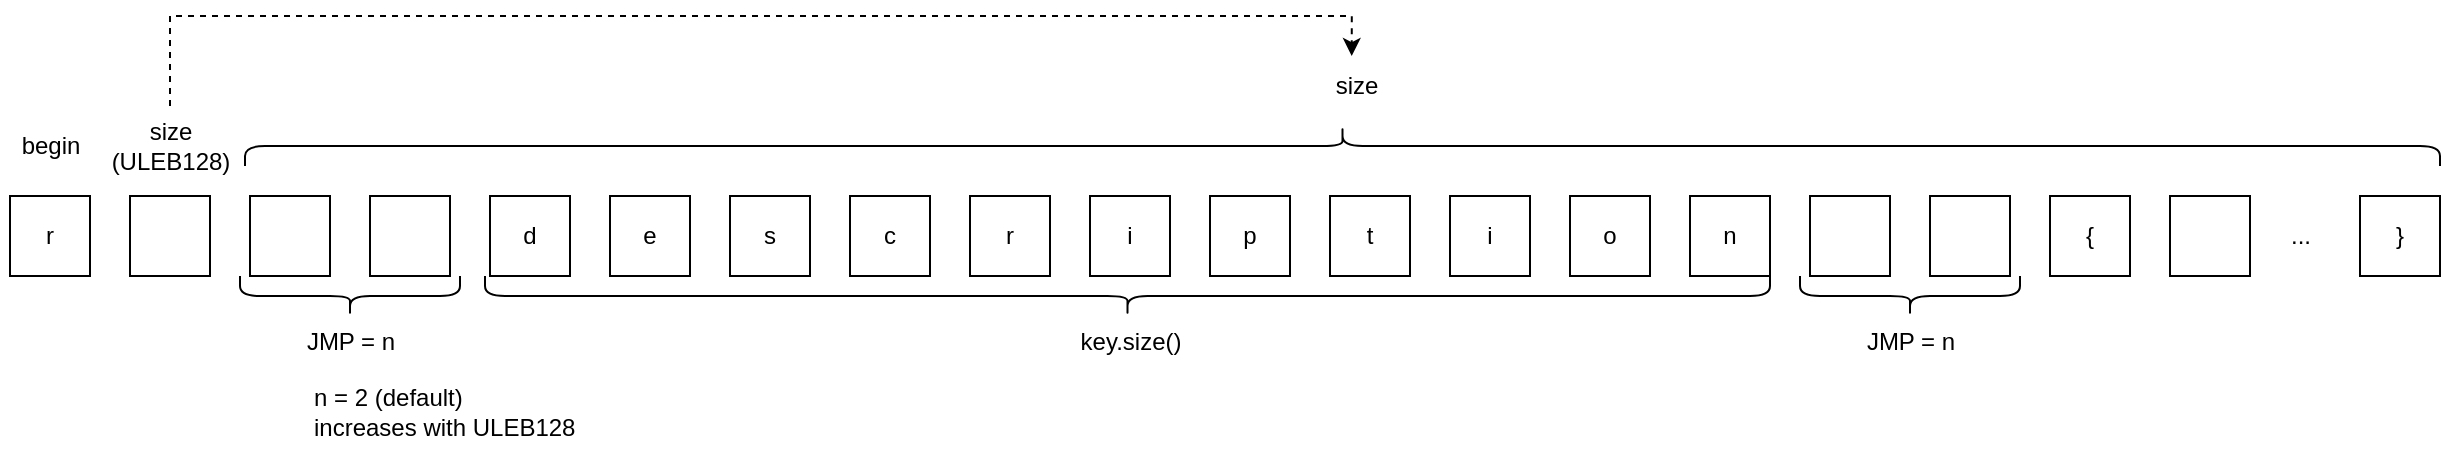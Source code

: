 <mxfile version="25.0.2">
  <diagram name="Page-1" id="zcF58tGHwbvzzmfdJ8KH">
    <mxGraphModel dx="950" dy="607" grid="1" gridSize="10" guides="1" tooltips="1" connect="1" arrows="1" fold="1" page="1" pageScale="1" pageWidth="850" pageHeight="1100" math="0" shadow="0">
      <root>
        <mxCell id="0" />
        <mxCell id="1" parent="0" />
        <mxCell id="8UWVb5Gf4-YHy9oin2Xy-1" value="r" style="rounded=0;whiteSpace=wrap;html=1;" vertex="1" parent="1">
          <mxGeometry x="80" y="320" width="40" height="40" as="geometry" />
        </mxCell>
        <mxCell id="8UWVb5Gf4-YHy9oin2Xy-2" value="" style="rounded=0;whiteSpace=wrap;html=1;" vertex="1" parent="1">
          <mxGeometry x="140" y="320" width="40" height="40" as="geometry" />
        </mxCell>
        <mxCell id="8UWVb5Gf4-YHy9oin2Xy-3" value="" style="rounded=0;whiteSpace=wrap;html=1;" vertex="1" parent="1">
          <mxGeometry x="200" y="320" width="40" height="40" as="geometry" />
        </mxCell>
        <mxCell id="8UWVb5Gf4-YHy9oin2Xy-4" value="" style="rounded=0;whiteSpace=wrap;html=1;" vertex="1" parent="1">
          <mxGeometry x="260" y="320" width="40" height="40" as="geometry" />
        </mxCell>
        <mxCell id="8UWVb5Gf4-YHy9oin2Xy-5" value="d" style="rounded=0;whiteSpace=wrap;html=1;" vertex="1" parent="1">
          <mxGeometry x="320" y="320" width="40" height="40" as="geometry" />
        </mxCell>
        <mxCell id="8UWVb5Gf4-YHy9oin2Xy-6" value="e" style="rounded=0;whiteSpace=wrap;html=1;" vertex="1" parent="1">
          <mxGeometry x="380" y="320" width="40" height="40" as="geometry" />
        </mxCell>
        <mxCell id="8UWVb5Gf4-YHy9oin2Xy-7" value="s" style="rounded=0;whiteSpace=wrap;html=1;" vertex="1" parent="1">
          <mxGeometry x="440" y="320" width="40" height="40" as="geometry" />
        </mxCell>
        <mxCell id="8UWVb5Gf4-YHy9oin2Xy-8" value="size&lt;br&gt;(ULEB128)" style="text;html=1;align=center;verticalAlign=middle;resizable=0;points=[];autosize=1;strokeColor=none;fillColor=none;" vertex="1" parent="1">
          <mxGeometry x="120" y="275" width="80" height="40" as="geometry" />
        </mxCell>
        <mxCell id="8UWVb5Gf4-YHy9oin2Xy-9" value="begin" style="text;html=1;align=center;verticalAlign=middle;resizable=0;points=[];autosize=1;strokeColor=none;fillColor=none;" vertex="1" parent="1">
          <mxGeometry x="75" y="280" width="50" height="30" as="geometry" />
        </mxCell>
        <mxCell id="8UWVb5Gf4-YHy9oin2Xy-10" value="c" style="rounded=0;whiteSpace=wrap;html=1;" vertex="1" parent="1">
          <mxGeometry x="500" y="320" width="40" height="40" as="geometry" />
        </mxCell>
        <mxCell id="8UWVb5Gf4-YHy9oin2Xy-11" value="r" style="rounded=0;whiteSpace=wrap;html=1;" vertex="1" parent="1">
          <mxGeometry x="560" y="320" width="40" height="40" as="geometry" />
        </mxCell>
        <mxCell id="8UWVb5Gf4-YHy9oin2Xy-12" value="i" style="rounded=0;whiteSpace=wrap;html=1;" vertex="1" parent="1">
          <mxGeometry x="620" y="320" width="40" height="40" as="geometry" />
        </mxCell>
        <mxCell id="8UWVb5Gf4-YHy9oin2Xy-13" value="p" style="rounded=0;whiteSpace=wrap;html=1;" vertex="1" parent="1">
          <mxGeometry x="680" y="320" width="40" height="40" as="geometry" />
        </mxCell>
        <mxCell id="8UWVb5Gf4-YHy9oin2Xy-14" value="t" style="rounded=0;whiteSpace=wrap;html=1;" vertex="1" parent="1">
          <mxGeometry x="740" y="320" width="40" height="40" as="geometry" />
        </mxCell>
        <mxCell id="8UWVb5Gf4-YHy9oin2Xy-15" value="i" style="rounded=0;whiteSpace=wrap;html=1;" vertex="1" parent="1">
          <mxGeometry x="800" y="320" width="40" height="40" as="geometry" />
        </mxCell>
        <mxCell id="8UWVb5Gf4-YHy9oin2Xy-16" value="o" style="rounded=0;whiteSpace=wrap;html=1;" vertex="1" parent="1">
          <mxGeometry x="860" y="320" width="40" height="40" as="geometry" />
        </mxCell>
        <mxCell id="8UWVb5Gf4-YHy9oin2Xy-17" value="n" style="rounded=0;whiteSpace=wrap;html=1;" vertex="1" parent="1">
          <mxGeometry x="920" y="320" width="40" height="40" as="geometry" />
        </mxCell>
        <mxCell id="8UWVb5Gf4-YHy9oin2Xy-20" value="" style="rounded=0;whiteSpace=wrap;html=1;" vertex="1" parent="1">
          <mxGeometry x="980" y="320" width="40" height="40" as="geometry" />
        </mxCell>
        <mxCell id="8UWVb5Gf4-YHy9oin2Xy-21" value="" style="rounded=0;whiteSpace=wrap;html=1;" vertex="1" parent="1">
          <mxGeometry x="1040" y="320" width="40" height="40" as="geometry" />
        </mxCell>
        <mxCell id="8UWVb5Gf4-YHy9oin2Xy-22" value="" style="shape=curlyBracket;whiteSpace=wrap;html=1;rounded=1;flipH=1;labelPosition=right;verticalLabelPosition=middle;align=left;verticalAlign=middle;rotation=90;" vertex="1" parent="1">
          <mxGeometry x="628.75" y="48.75" width="20" height="642.5" as="geometry" />
        </mxCell>
        <mxCell id="8UWVb5Gf4-YHy9oin2Xy-23" value="key.size()" style="text;html=1;align=center;verticalAlign=middle;resizable=0;points=[];autosize=1;strokeColor=none;fillColor=none;" vertex="1" parent="1">
          <mxGeometry x="605" y="378" width="70" height="30" as="geometry" />
        </mxCell>
        <mxCell id="8UWVb5Gf4-YHy9oin2Xy-24" value="" style="shape=curlyBracket;whiteSpace=wrap;html=1;rounded=1;flipH=1;labelPosition=right;verticalLabelPosition=middle;align=left;verticalAlign=middle;rotation=90;" vertex="1" parent="1">
          <mxGeometry x="240" y="315" width="20" height="110" as="geometry" />
        </mxCell>
        <mxCell id="8UWVb5Gf4-YHy9oin2Xy-25" value="JMP = n" style="text;html=1;align=center;verticalAlign=middle;resizable=0;points=[];autosize=1;strokeColor=none;fillColor=none;" vertex="1" parent="1">
          <mxGeometry x="215" y="378" width="70" height="30" as="geometry" />
        </mxCell>
        <mxCell id="8UWVb5Gf4-YHy9oin2Xy-26" value="" style="shape=curlyBracket;whiteSpace=wrap;html=1;rounded=1;flipH=1;labelPosition=right;verticalLabelPosition=middle;align=left;verticalAlign=middle;rotation=90;" vertex="1" parent="1">
          <mxGeometry x="1020" y="315" width="20" height="110" as="geometry" />
        </mxCell>
        <mxCell id="8UWVb5Gf4-YHy9oin2Xy-27" value="JMP = n" style="text;html=1;align=center;verticalAlign=middle;resizable=0;points=[];autosize=1;strokeColor=none;fillColor=none;" vertex="1" parent="1">
          <mxGeometry x="995" y="378" width="70" height="30" as="geometry" />
        </mxCell>
        <mxCell id="8UWVb5Gf4-YHy9oin2Xy-28" value="{" style="rounded=0;whiteSpace=wrap;html=1;" vertex="1" parent="1">
          <mxGeometry x="1100" y="320" width="40" height="40" as="geometry" />
        </mxCell>
        <mxCell id="8UWVb5Gf4-YHy9oin2Xy-29" value="" style="rounded=0;whiteSpace=wrap;html=1;" vertex="1" parent="1">
          <mxGeometry x="1160" y="320" width="40" height="40" as="geometry" />
        </mxCell>
        <mxCell id="8UWVb5Gf4-YHy9oin2Xy-30" value="}" style="rounded=0;whiteSpace=wrap;html=1;" vertex="1" parent="1">
          <mxGeometry x="1255" y="320" width="40" height="40" as="geometry" />
        </mxCell>
        <mxCell id="8UWVb5Gf4-YHy9oin2Xy-31" value="..." style="text;html=1;align=center;verticalAlign=middle;resizable=0;points=[];autosize=1;strokeColor=none;fillColor=none;" vertex="1" parent="1">
          <mxGeometry x="1210" y="325" width="30" height="30" as="geometry" />
        </mxCell>
        <mxCell id="8UWVb5Gf4-YHy9oin2Xy-32" value="" style="shape=curlyBracket;whiteSpace=wrap;html=1;rounded=1;labelPosition=left;verticalLabelPosition=middle;align=right;verticalAlign=middle;rotation=90;" vertex="1" parent="1">
          <mxGeometry x="736.25" y="-253.75" width="20" height="1097.5" as="geometry" />
        </mxCell>
        <mxCell id="8UWVb5Gf4-YHy9oin2Xy-33" value="size" style="text;html=1;align=center;verticalAlign=middle;resizable=0;points=[];autosize=1;strokeColor=none;fillColor=none;" vertex="1" parent="1">
          <mxGeometry x="732.5" y="250" width="40" height="30" as="geometry" />
        </mxCell>
        <mxCell id="8UWVb5Gf4-YHy9oin2Xy-34" style="edgeStyle=orthogonalEdgeStyle;rounded=0;orthogonalLoop=1;jettySize=auto;html=1;entryX=0.459;entryY=0.001;entryDx=0;entryDy=0;entryPerimeter=0;dashed=1;" edge="1" parent="1" source="8UWVb5Gf4-YHy9oin2Xy-8" target="8UWVb5Gf4-YHy9oin2Xy-33">
          <mxGeometry relative="1" as="geometry">
            <Array as="points">
              <mxPoint x="160" y="230" />
              <mxPoint x="751" y="230" />
            </Array>
          </mxGeometry>
        </mxCell>
        <mxCell id="8UWVb5Gf4-YHy9oin2Xy-35" value="n = 2 (default)&lt;div&gt;increases with ULEB128&lt;/div&gt;" style="text;html=1;align=left;verticalAlign=middle;resizable=0;points=[];autosize=1;strokeColor=none;fillColor=none;" vertex="1" parent="1">
          <mxGeometry x="230" y="408" width="150" height="40" as="geometry" />
        </mxCell>
      </root>
    </mxGraphModel>
  </diagram>
</mxfile>
